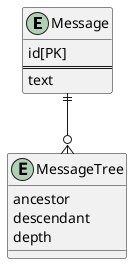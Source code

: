 @startuml
entity "Message" {
  id[PK]
  ==
  text
}

entity "MessageTree" {
  ancestor
  descendant
  depth
}

Message ||--o{ MessageTree
@enduml